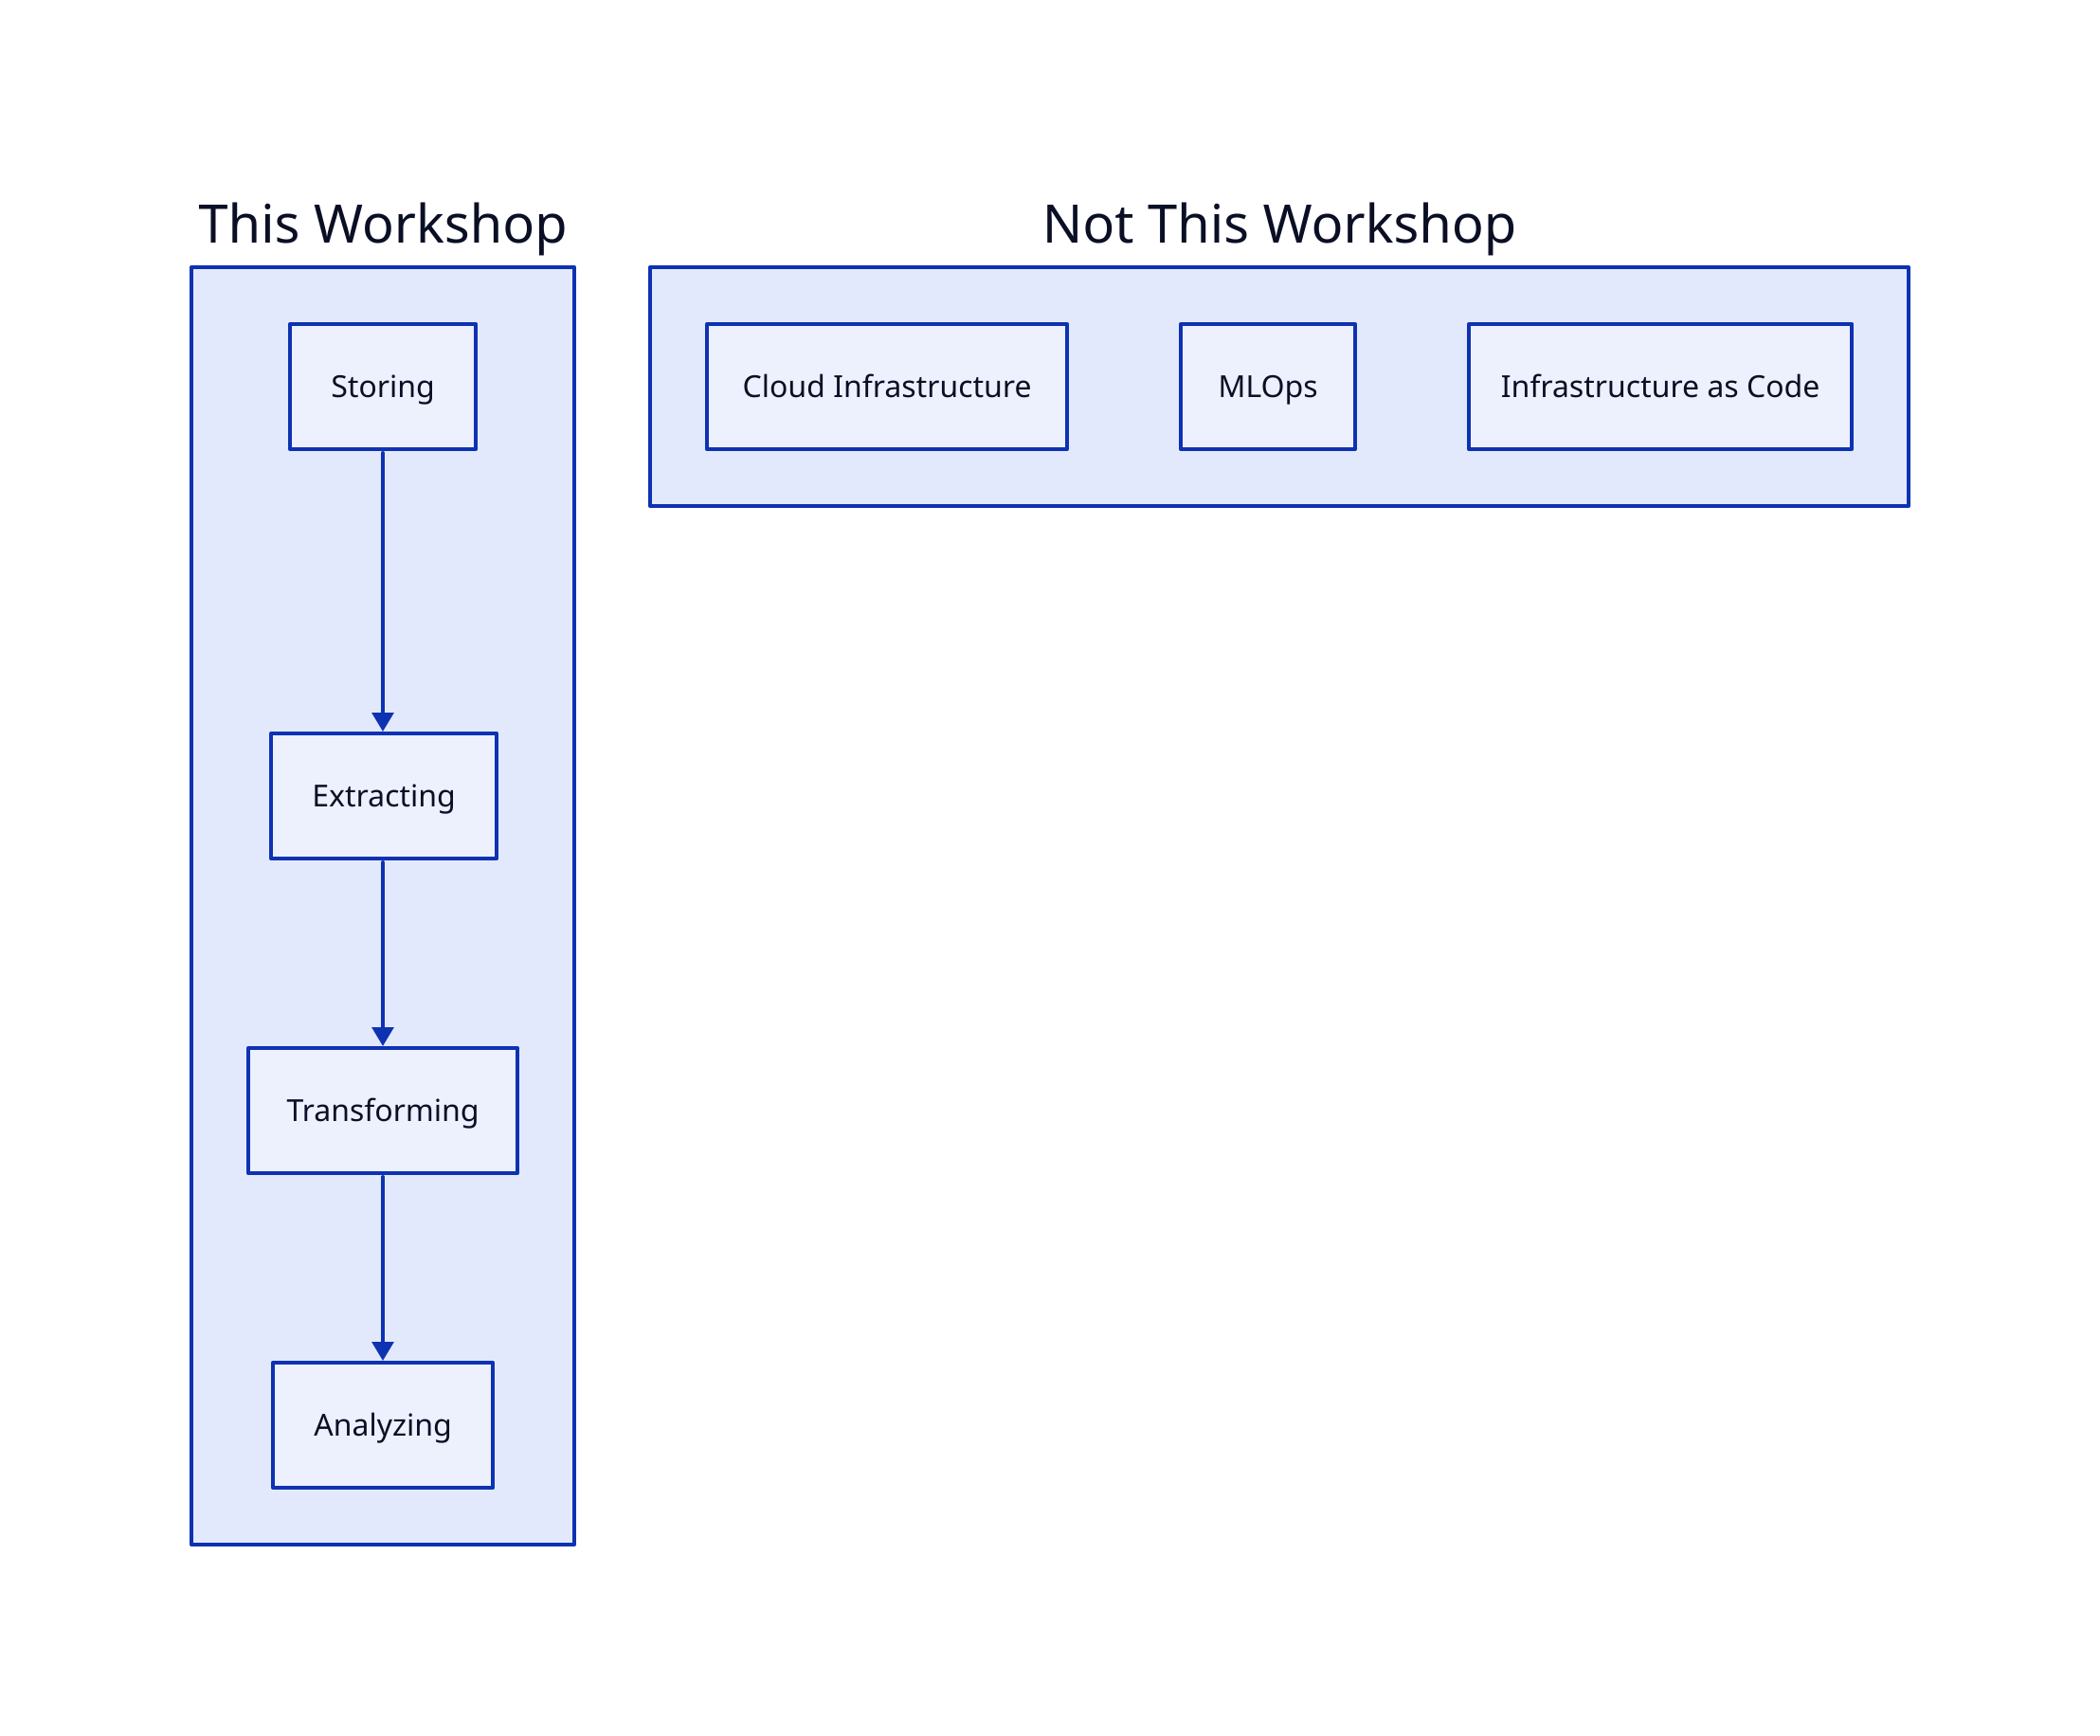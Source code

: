   This Workshop: { Storing -> Extracting -> Transforming -> Analyzing } 
  Not This Workshop: { 
  Cloud Infrastructure
  MLOps
  Infrastructure as Code
}
